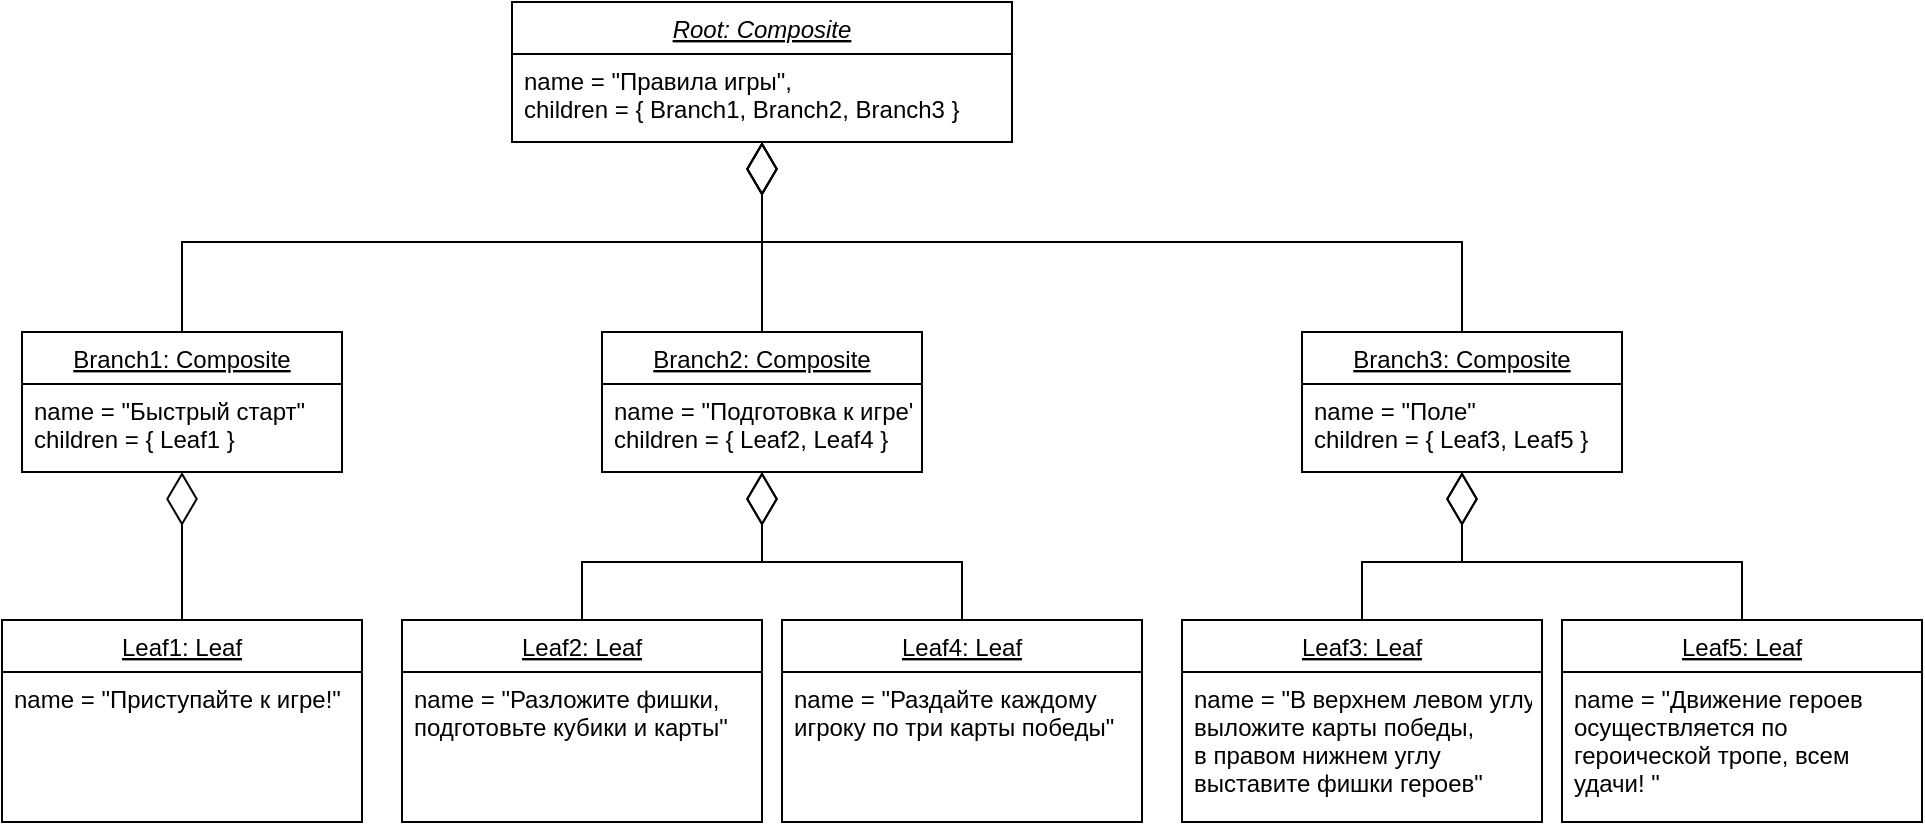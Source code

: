 <mxfile version="24.2.1" type="device">
  <diagram id="C5RBs43oDa-KdzZeNtuy" name="Page-1">
    <mxGraphModel dx="1760" dy="558" grid="1" gridSize="10" guides="1" tooltips="1" connect="1" arrows="1" fold="1" page="1" pageScale="1" pageWidth="827" pageHeight="1169" math="0" shadow="0">
      <root>
        <mxCell id="WIyWlLk6GJQsqaUBKTNV-0" />
        <mxCell id="WIyWlLk6GJQsqaUBKTNV-1" parent="WIyWlLk6GJQsqaUBKTNV-0" />
        <mxCell id="zkfFHV4jXpPFQw0GAbJ--0" value="Root: Composite" style="swimlane;fontStyle=6;align=center;verticalAlign=top;childLayout=stackLayout;horizontal=1;startSize=26;horizontalStack=0;resizeParent=1;resizeLast=0;collapsible=1;marginBottom=0;rounded=0;shadow=0;strokeWidth=1;" parent="WIyWlLk6GJQsqaUBKTNV-1" vertex="1">
          <mxGeometry x="225" y="110" width="250" height="70" as="geometry">
            <mxRectangle x="230" y="140" width="160" height="26" as="alternateBounds" />
          </mxGeometry>
        </mxCell>
        <mxCell id="zkfFHV4jXpPFQw0GAbJ--1" value="name = &quot;Правила игры&quot;,&#xa;children = { Branch1, Branch2, Branch3 }" style="text;align=left;verticalAlign=top;spacingLeft=4;spacingRight=4;overflow=hidden;rotatable=0;points=[[0,0.5],[1,0.5]];portConstraint=eastwest;" parent="zkfFHV4jXpPFQw0GAbJ--0" vertex="1">
          <mxGeometry y="26" width="250" height="44" as="geometry" />
        </mxCell>
        <mxCell id="zkfFHV4jXpPFQw0GAbJ--13" value="Branch2: Composite" style="swimlane;fontStyle=4;align=center;verticalAlign=top;childLayout=stackLayout;horizontal=1;startSize=26;horizontalStack=0;resizeParent=1;resizeLast=0;collapsible=1;marginBottom=0;rounded=0;shadow=0;strokeWidth=1;" parent="WIyWlLk6GJQsqaUBKTNV-1" vertex="1">
          <mxGeometry x="270" y="275" width="160" height="70" as="geometry">
            <mxRectangle x="340" y="380" width="170" height="26" as="alternateBounds" />
          </mxGeometry>
        </mxCell>
        <mxCell id="zkfFHV4jXpPFQw0GAbJ--14" value="name = &quot;Подготовка к игре&quot;&#xa;children = { Leaf2, Leaf4 }&#xa;" style="text;align=left;verticalAlign=top;spacingLeft=4;spacingRight=4;overflow=hidden;rotatable=0;points=[[0,0.5],[1,0.5]];portConstraint=eastwest;" parent="zkfFHV4jXpPFQw0GAbJ--13" vertex="1">
          <mxGeometry y="26" width="160" height="34" as="geometry" />
        </mxCell>
        <mxCell id="SSbeTGNkKr-kMRHdYlEl-0" value="" style="endArrow=diamondThin;endFill=0;endSize=24;html=1;rounded=0;exitX=0.5;exitY=0;exitDx=0;exitDy=0;" edge="1" parent="WIyWlLk6GJQsqaUBKTNV-1" source="SSbeTGNkKr-kMRHdYlEl-6" target="zkfFHV4jXpPFQw0GAbJ--0">
          <mxGeometry width="160" relative="1" as="geometry">
            <mxPoint x="200" y="360" as="sourcePoint" />
            <mxPoint x="370" y="230" as="targetPoint" />
            <Array as="points">
              <mxPoint x="60" y="230" />
              <mxPoint x="350" y="230" />
            </Array>
          </mxGeometry>
        </mxCell>
        <mxCell id="SSbeTGNkKr-kMRHdYlEl-2" value="Branch3: Composite" style="swimlane;fontStyle=4;align=center;verticalAlign=top;childLayout=stackLayout;horizontal=1;startSize=26;horizontalStack=0;resizeParent=1;resizeLast=0;collapsible=1;marginBottom=0;rounded=0;shadow=0;strokeWidth=1;" vertex="1" parent="WIyWlLk6GJQsqaUBKTNV-1">
          <mxGeometry x="620" y="275" width="160" height="70" as="geometry">
            <mxRectangle x="340" y="380" width="170" height="26" as="alternateBounds" />
          </mxGeometry>
        </mxCell>
        <mxCell id="SSbeTGNkKr-kMRHdYlEl-3" value="name = &quot;Поле&quot;&#xa;children = { Leaf3, Leaf5 }&#xa;" style="text;align=left;verticalAlign=top;spacingLeft=4;spacingRight=4;overflow=hidden;rotatable=0;points=[[0,0.5],[1,0.5]];portConstraint=eastwest;" vertex="1" parent="SSbeTGNkKr-kMRHdYlEl-2">
          <mxGeometry y="26" width="160" height="44" as="geometry" />
        </mxCell>
        <mxCell id="SSbeTGNkKr-kMRHdYlEl-6" value="Branch1: Composite" style="swimlane;fontStyle=4;align=center;verticalAlign=top;childLayout=stackLayout;horizontal=1;startSize=26;horizontalStack=0;resizeParent=1;resizeLast=0;collapsible=1;marginBottom=0;rounded=0;shadow=0;strokeWidth=1;" vertex="1" parent="WIyWlLk6GJQsqaUBKTNV-1">
          <mxGeometry x="-20" y="275" width="160" height="70" as="geometry">
            <mxRectangle x="340" y="380" width="170" height="26" as="alternateBounds" />
          </mxGeometry>
        </mxCell>
        <mxCell id="SSbeTGNkKr-kMRHdYlEl-7" value="name = &quot;Быстрый старт&quot;&#xa;children = { Leaf1 }" style="text;align=left;verticalAlign=top;spacingLeft=4;spacingRight=4;overflow=hidden;rotatable=0;points=[[0,0.5],[1,0.5]];portConstraint=eastwest;" vertex="1" parent="SSbeTGNkKr-kMRHdYlEl-6">
          <mxGeometry y="26" width="160" height="34" as="geometry" />
        </mxCell>
        <mxCell id="SSbeTGNkKr-kMRHdYlEl-9" value="" style="endArrow=diamondThin;endFill=0;endSize=24;html=1;rounded=0;exitX=0.5;exitY=0;exitDx=0;exitDy=0;" edge="1" parent="WIyWlLk6GJQsqaUBKTNV-1" source="zkfFHV4jXpPFQw0GAbJ--13" target="zkfFHV4jXpPFQw0GAbJ--0">
          <mxGeometry width="160" relative="1" as="geometry">
            <mxPoint x="180" y="300" as="sourcePoint" />
            <mxPoint x="306" y="190" as="targetPoint" />
          </mxGeometry>
        </mxCell>
        <mxCell id="SSbeTGNkKr-kMRHdYlEl-10" value="" style="endArrow=diamondThin;endFill=0;endSize=24;html=1;rounded=0;exitX=0.5;exitY=0;exitDx=0;exitDy=0;" edge="1" parent="WIyWlLk6GJQsqaUBKTNV-1" source="SSbeTGNkKr-kMRHdYlEl-2" target="zkfFHV4jXpPFQw0GAbJ--0">
          <mxGeometry width="160" relative="1" as="geometry">
            <mxPoint x="360" y="300" as="sourcePoint" />
            <mxPoint x="344" y="190" as="targetPoint" />
            <Array as="points">
              <mxPoint x="700" y="230" />
              <mxPoint x="530" y="230" />
              <mxPoint x="350" y="230" />
            </Array>
          </mxGeometry>
        </mxCell>
        <mxCell id="SSbeTGNkKr-kMRHdYlEl-11" value="Leaf1: Leaf" style="swimlane;fontStyle=4;align=center;verticalAlign=top;childLayout=stackLayout;horizontal=1;startSize=26;horizontalStack=0;resizeParent=1;resizeLast=0;collapsible=1;marginBottom=0;rounded=0;shadow=0;strokeWidth=1;" vertex="1" parent="WIyWlLk6GJQsqaUBKTNV-1">
          <mxGeometry x="-30" y="419" width="180" height="101" as="geometry">
            <mxRectangle x="340" y="380" width="170" height="26" as="alternateBounds" />
          </mxGeometry>
        </mxCell>
        <mxCell id="SSbeTGNkKr-kMRHdYlEl-12" value="name = &quot;Приступайте к игре!&quot;&#xa;" style="text;align=left;verticalAlign=top;spacingLeft=4;spacingRight=4;overflow=hidden;rotatable=0;points=[[0,0.5],[1,0.5]];portConstraint=eastwest;" vertex="1" parent="SSbeTGNkKr-kMRHdYlEl-11">
          <mxGeometry y="26" width="180" height="34" as="geometry" />
        </mxCell>
        <mxCell id="SSbeTGNkKr-kMRHdYlEl-14" value="" style="endArrow=diamondThin;endFill=0;endSize=24;html=1;rounded=0;exitX=0.5;exitY=0;exitDx=0;exitDy=0;entryX=0.5;entryY=1;entryDx=0;entryDy=0;" edge="1" parent="WIyWlLk6GJQsqaUBKTNV-1" source="SSbeTGNkKr-kMRHdYlEl-11" target="SSbeTGNkKr-kMRHdYlEl-6">
          <mxGeometry width="160" relative="1" as="geometry">
            <mxPoint x="360" y="300" as="sourcePoint" />
            <mxPoint x="360" y="190" as="targetPoint" />
          </mxGeometry>
        </mxCell>
        <mxCell id="SSbeTGNkKr-kMRHdYlEl-15" value="Leaf2: Leaf" style="swimlane;fontStyle=4;align=center;verticalAlign=top;childLayout=stackLayout;horizontal=1;startSize=26;horizontalStack=0;resizeParent=1;resizeLast=0;collapsible=1;marginBottom=0;rounded=0;shadow=0;strokeWidth=1;" vertex="1" parent="WIyWlLk6GJQsqaUBKTNV-1">
          <mxGeometry x="170" y="419" width="180" height="101" as="geometry">
            <mxRectangle x="340" y="380" width="170" height="26" as="alternateBounds" />
          </mxGeometry>
        </mxCell>
        <mxCell id="SSbeTGNkKr-kMRHdYlEl-16" value="name = &quot;Разложите фишки, &#xa;подготовьте кубики и карты&quot;" style="text;align=left;verticalAlign=top;spacingLeft=4;spacingRight=4;overflow=hidden;rotatable=0;points=[[0,0.5],[1,0.5]];portConstraint=eastwest;" vertex="1" parent="SSbeTGNkKr-kMRHdYlEl-15">
          <mxGeometry y="26" width="180" height="54" as="geometry" />
        </mxCell>
        <mxCell id="SSbeTGNkKr-kMRHdYlEl-17" value="Leaf4: Leaf" style="swimlane;fontStyle=4;align=center;verticalAlign=top;childLayout=stackLayout;horizontal=1;startSize=26;horizontalStack=0;resizeParent=1;resizeLast=0;collapsible=1;marginBottom=0;rounded=0;shadow=0;strokeWidth=1;" vertex="1" parent="WIyWlLk6GJQsqaUBKTNV-1">
          <mxGeometry x="360" y="419" width="180" height="101" as="geometry">
            <mxRectangle x="340" y="380" width="170" height="26" as="alternateBounds" />
          </mxGeometry>
        </mxCell>
        <mxCell id="SSbeTGNkKr-kMRHdYlEl-18" value="name = &quot;Раздайте каждому &#xa;игроку по три карты победы&quot;&#xa;" style="text;align=left;verticalAlign=top;spacingLeft=4;spacingRight=4;overflow=hidden;rotatable=0;points=[[0,0.5],[1,0.5]];portConstraint=eastwest;" vertex="1" parent="SSbeTGNkKr-kMRHdYlEl-17">
          <mxGeometry y="26" width="180" height="34" as="geometry" />
        </mxCell>
        <mxCell id="SSbeTGNkKr-kMRHdYlEl-19" value="" style="endArrow=diamondThin;endFill=0;endSize=24;html=1;rounded=0;exitX=0.5;exitY=0;exitDx=0;exitDy=0;" edge="1" parent="WIyWlLk6GJQsqaUBKTNV-1" source="SSbeTGNkKr-kMRHdYlEl-15" target="zkfFHV4jXpPFQw0GAbJ--13">
          <mxGeometry width="160" relative="1" as="geometry">
            <mxPoint x="70" y="420" as="sourcePoint" />
            <mxPoint x="180" y="370" as="targetPoint" />
            <Array as="points">
              <mxPoint x="260" y="390" />
              <mxPoint x="350" y="390" />
            </Array>
          </mxGeometry>
        </mxCell>
        <mxCell id="SSbeTGNkKr-kMRHdYlEl-20" value="" style="endArrow=diamondThin;endFill=0;endSize=24;html=1;rounded=0;exitX=0.5;exitY=0;exitDx=0;exitDy=0;" edge="1" parent="WIyWlLk6GJQsqaUBKTNV-1" source="SSbeTGNkKr-kMRHdYlEl-17" target="zkfFHV4jXpPFQw0GAbJ--13">
          <mxGeometry width="160" relative="1" as="geometry">
            <mxPoint x="470" y="400" as="sourcePoint" />
            <mxPoint x="323" y="370" as="targetPoint" />
            <Array as="points">
              <mxPoint x="450" y="390" />
              <mxPoint x="350" y="390" />
            </Array>
          </mxGeometry>
        </mxCell>
        <mxCell id="SSbeTGNkKr-kMRHdYlEl-21" value="Leaf3: Leaf" style="swimlane;fontStyle=4;align=center;verticalAlign=top;childLayout=stackLayout;horizontal=1;startSize=26;horizontalStack=0;resizeParent=1;resizeLast=0;collapsible=1;marginBottom=0;rounded=0;shadow=0;strokeWidth=1;" vertex="1" parent="WIyWlLk6GJQsqaUBKTNV-1">
          <mxGeometry x="560" y="419" width="180" height="101" as="geometry">
            <mxRectangle x="340" y="380" width="170" height="26" as="alternateBounds" />
          </mxGeometry>
        </mxCell>
        <mxCell id="SSbeTGNkKr-kMRHdYlEl-22" value="name = &quot;В верхнем левом углу&#xa;выложите карты победы,&#xa;в правом нижнем углу &#xa;выставите фишки героев&quot;" style="text;align=left;verticalAlign=top;spacingLeft=4;spacingRight=4;overflow=hidden;rotatable=0;points=[[0,0.5],[1,0.5]];portConstraint=eastwest;" vertex="1" parent="SSbeTGNkKr-kMRHdYlEl-21">
          <mxGeometry y="26" width="180" height="64" as="geometry" />
        </mxCell>
        <mxCell id="SSbeTGNkKr-kMRHdYlEl-23" value="Leaf5: Leaf" style="swimlane;fontStyle=4;align=center;verticalAlign=top;childLayout=stackLayout;horizontal=1;startSize=26;horizontalStack=0;resizeParent=1;resizeLast=0;collapsible=1;marginBottom=0;rounded=0;shadow=0;strokeWidth=1;" vertex="1" parent="WIyWlLk6GJQsqaUBKTNV-1">
          <mxGeometry x="750" y="419" width="180" height="101" as="geometry">
            <mxRectangle x="340" y="380" width="170" height="26" as="alternateBounds" />
          </mxGeometry>
        </mxCell>
        <mxCell id="SSbeTGNkKr-kMRHdYlEl-24" value="name = &quot;Движение героев &#xa;осуществляется по &#xa;героической тропе, всем &#xa;удачи! &quot;" style="text;align=left;verticalAlign=top;spacingLeft=4;spacingRight=4;overflow=hidden;rotatable=0;points=[[0,0.5],[1,0.5]];portConstraint=eastwest;" vertex="1" parent="SSbeTGNkKr-kMRHdYlEl-23">
          <mxGeometry y="26" width="180" height="74" as="geometry" />
        </mxCell>
        <mxCell id="SSbeTGNkKr-kMRHdYlEl-25" value="" style="endArrow=diamondThin;endFill=0;endSize=24;html=1;rounded=0;exitX=0.5;exitY=0;exitDx=0;exitDy=0;" edge="1" parent="WIyWlLk6GJQsqaUBKTNV-1" source="SSbeTGNkKr-kMRHdYlEl-21" target="SSbeTGNkKr-kMRHdYlEl-2">
          <mxGeometry width="160" relative="1" as="geometry">
            <mxPoint x="360" y="300" as="sourcePoint" />
            <mxPoint x="360" y="190" as="targetPoint" />
            <Array as="points">
              <mxPoint x="650" y="390" />
              <mxPoint x="700" y="390" />
            </Array>
          </mxGeometry>
        </mxCell>
        <mxCell id="SSbeTGNkKr-kMRHdYlEl-26" value="" style="endArrow=diamondThin;endFill=0;endSize=24;html=1;rounded=0;exitX=0.5;exitY=0;exitDx=0;exitDy=0;" edge="1" parent="WIyWlLk6GJQsqaUBKTNV-1" source="SSbeTGNkKr-kMRHdYlEl-23" target="SSbeTGNkKr-kMRHdYlEl-2">
          <mxGeometry width="160" relative="1" as="geometry">
            <mxPoint x="660" y="420" as="sourcePoint" />
            <mxPoint x="589" y="370" as="targetPoint" />
            <Array as="points">
              <mxPoint x="840" y="390" />
              <mxPoint x="700" y="390" />
            </Array>
          </mxGeometry>
        </mxCell>
      </root>
    </mxGraphModel>
  </diagram>
</mxfile>
